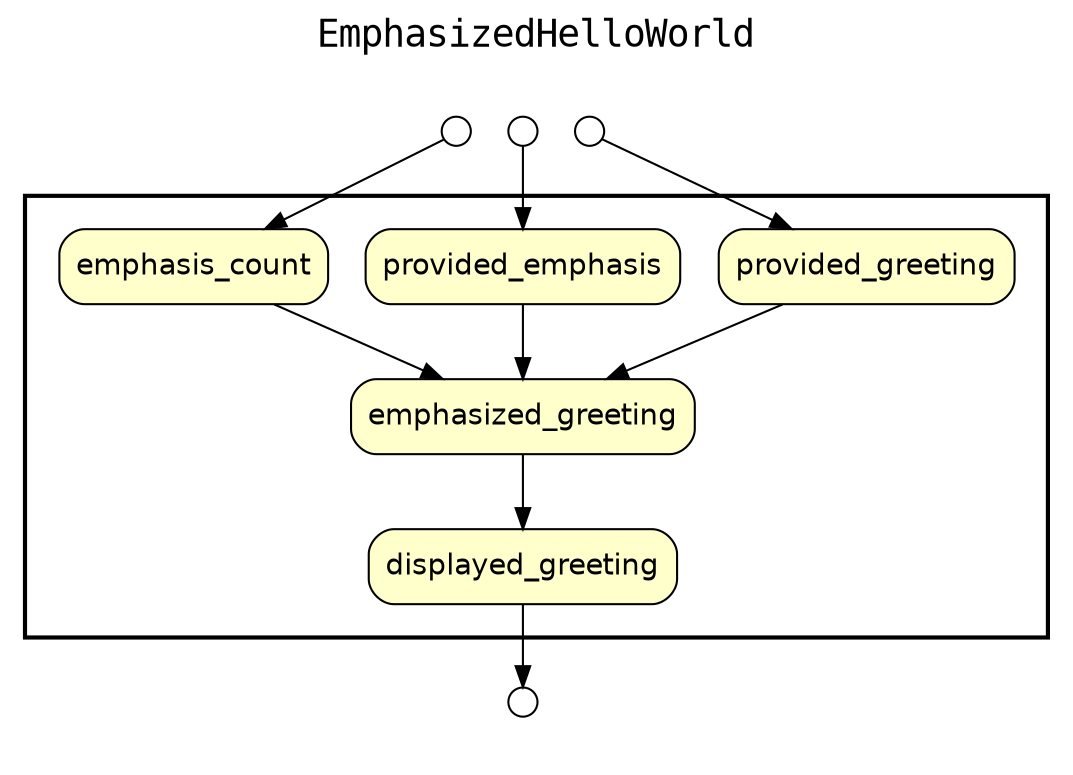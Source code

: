 
digraph YW_DATA {
rankdir=TB
fontname=Courier; fontsize=18; labelloc=t
label="EmphasizedHelloWorld"
subgraph cluster_workflow { label=""; color=black; penwidth=2
subgraph cluster_workflow_inner { label=""; color=white
node[shape=box style="rounded,filled" fillcolor="#FFFFCC" peripheries=1 fontname=Helvetica]
provided_greeting
provided_emphasis
emphasis_count
emphasized_greeting
displayed_greeting
provided_greeting -> emphasized_greeting
provided_emphasis -> emphasized_greeting
emphasis_count -> emphasized_greeting
emphasized_greeting -> displayed_greeting
}}
subgraph cluster_inflows { label=""; color=white
subgraph cluster_inflows_inner { label=""; color=white
node[shape=circle fillcolor="#FFFFFF" peripheries=1 width=0.2]
emphasis_count_inflow [label=""]
provided_emphasis_inflow [label=""]
provided_greeting_inflow [label=""]
}}
emphasis_count_inflow -> emphasis_count
provided_emphasis_inflow -> provided_emphasis
provided_greeting_inflow -> provided_greeting
subgraph cluster_outflows { label=""; color=white
subgraph cluster_outflows_inner { label=""; color=white
node[shape=circle fillcolor="#FFFFFF" peripheries=1 width=0.2]
displayed_greeting_outflow [label=""]
}}
displayed_greeting -> displayed_greeting_outflow
}


